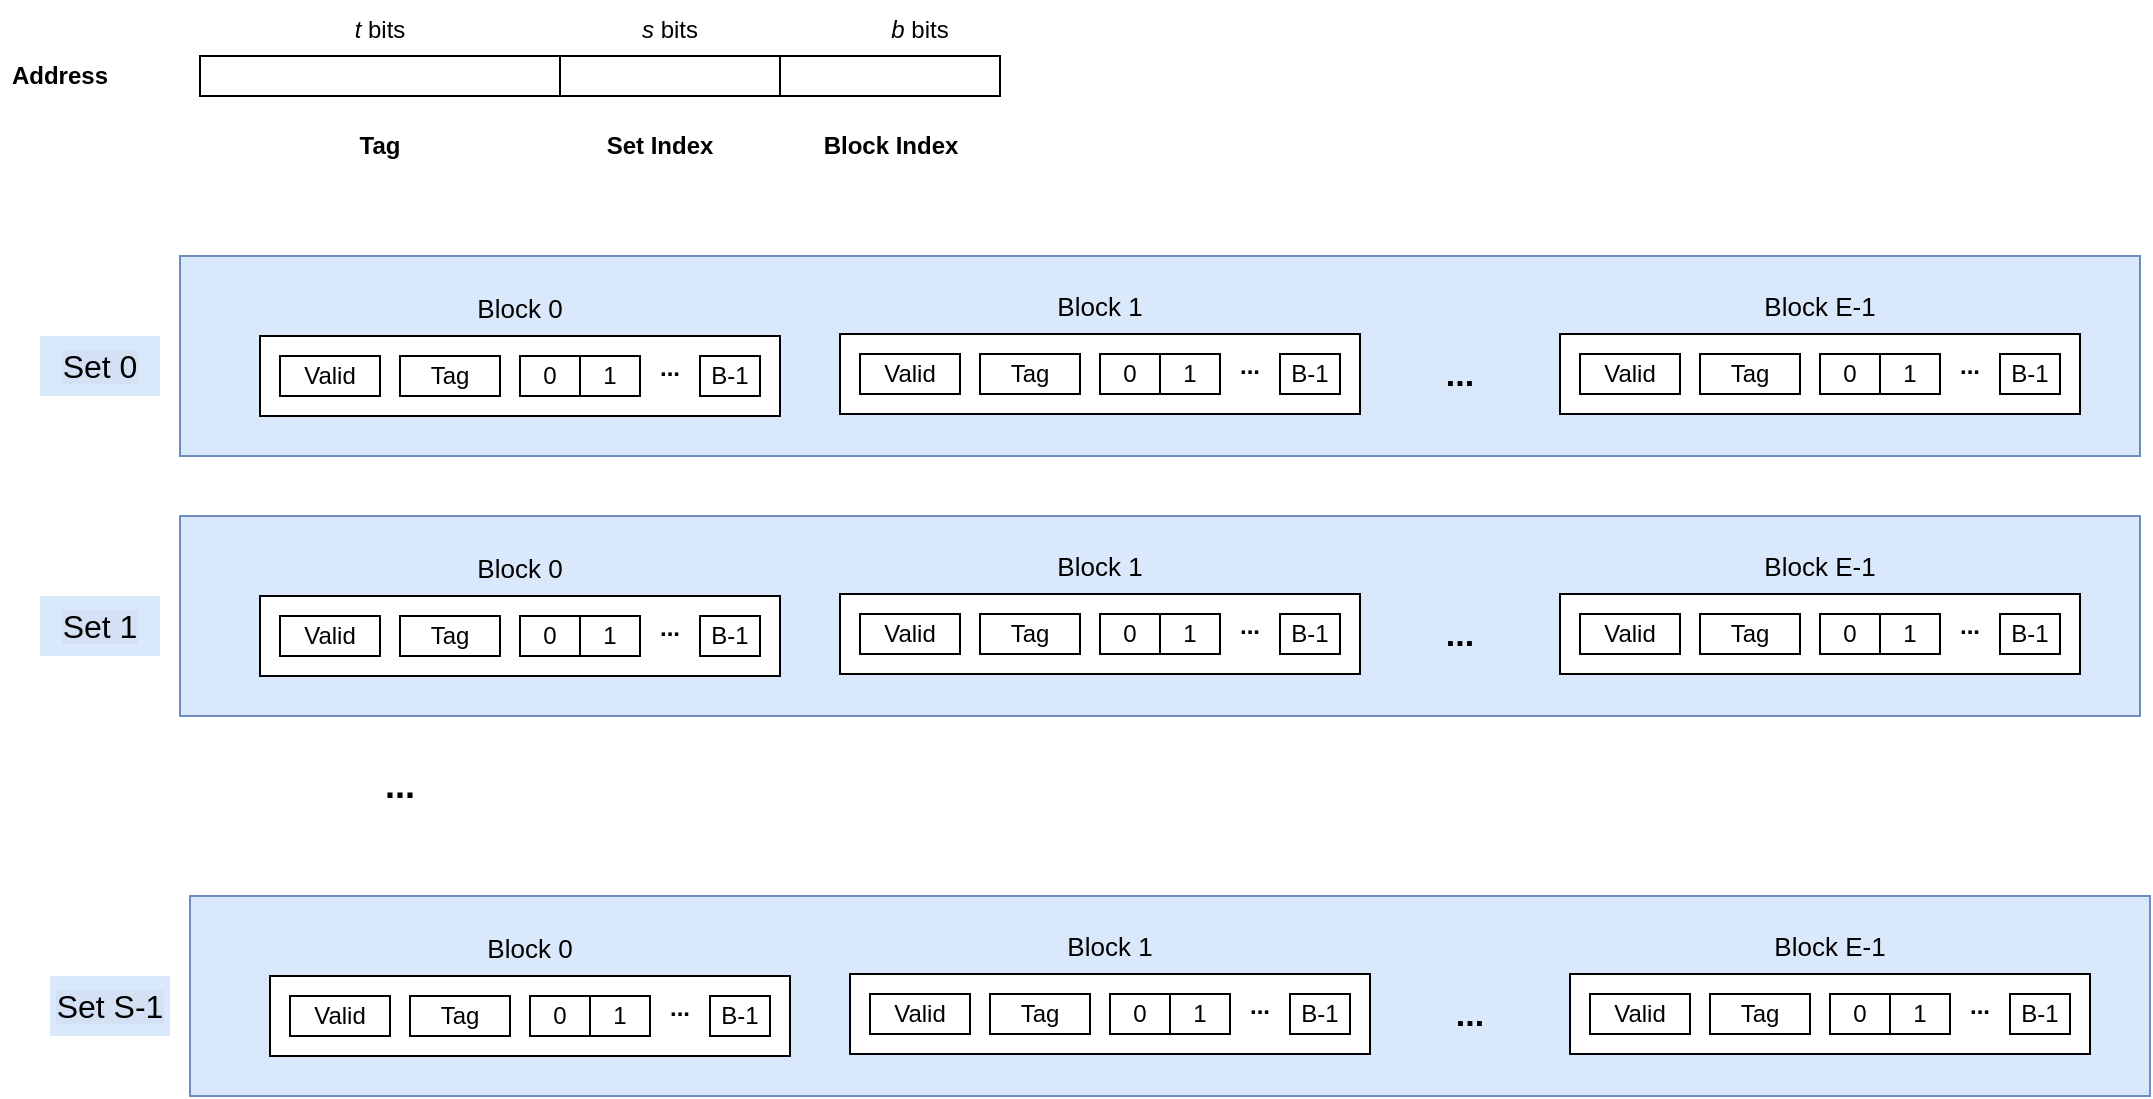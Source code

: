 <mxfile version="21.6.5" type="github">
  <diagram name="第 1 页" id="iURYr1PqEKKGJdDp2-O8">
    <mxGraphModel dx="1306" dy="868" grid="1" gridSize="10" guides="1" tooltips="1" connect="1" arrows="1" fold="1" page="1" pageScale="1" pageWidth="827" pageHeight="1169" math="0" shadow="0">
      <root>
        <mxCell id="0" />
        <mxCell id="1" parent="0" />
        <mxCell id="HPrsSv-VZIRz_j5ORL3B-9" value="" style="rounded=0;whiteSpace=wrap;html=1;fillColor=#dae8fc;strokeColor=#6c8ebf;" vertex="1" parent="1">
          <mxGeometry x="230" y="180" width="980" height="100" as="geometry" />
        </mxCell>
        <mxCell id="hPLPeUS3QsDFk2FpPuLF-1" value="" style="rounded=0;whiteSpace=wrap;html=1;" parent="1" vertex="1">
          <mxGeometry x="240" y="80" width="180" height="20" as="geometry" />
        </mxCell>
        <mxCell id="hPLPeUS3QsDFk2FpPuLF-2" value="" style="rounded=0;whiteSpace=wrap;html=1;" parent="1" vertex="1">
          <mxGeometry x="420" y="80" width="110" height="20" as="geometry" />
        </mxCell>
        <mxCell id="hPLPeUS3QsDFk2FpPuLF-3" value="" style="rounded=0;whiteSpace=wrap;html=1;" parent="1" vertex="1">
          <mxGeometry x="530" y="80" width="110" height="20" as="geometry" />
        </mxCell>
        <mxCell id="hPLPeUS3QsDFk2FpPuLF-4" value="&lt;i&gt;t&lt;/i&gt; bits" style="text;html=1;strokeColor=none;fillColor=none;align=center;verticalAlign=middle;whiteSpace=wrap;rounded=0;" parent="1" vertex="1">
          <mxGeometry x="300" y="52" width="60" height="30" as="geometry" />
        </mxCell>
        <mxCell id="hPLPeUS3QsDFk2FpPuLF-5" value="&lt;i&gt;s&lt;/i&gt; bits" style="text;html=1;strokeColor=none;fillColor=none;align=center;verticalAlign=middle;whiteSpace=wrap;rounded=0;" parent="1" vertex="1">
          <mxGeometry x="445" y="52" width="60" height="30" as="geometry" />
        </mxCell>
        <mxCell id="hPLPeUS3QsDFk2FpPuLF-6" value="&lt;i&gt;b&lt;/i&gt; bits" style="text;html=1;strokeColor=none;fillColor=none;align=center;verticalAlign=middle;whiteSpace=wrap;rounded=0;" parent="1" vertex="1">
          <mxGeometry x="570" y="52" width="60" height="30" as="geometry" />
        </mxCell>
        <mxCell id="hPLPeUS3QsDFk2FpPuLF-7" value="&lt;b&gt;Address&lt;/b&gt;" style="text;html=1;strokeColor=none;fillColor=none;align=center;verticalAlign=middle;whiteSpace=wrap;rounded=0;" parent="1" vertex="1">
          <mxGeometry x="140" y="75" width="60" height="30" as="geometry" />
        </mxCell>
        <mxCell id="HPrsSv-VZIRz_j5ORL3B-10" value="" style="group" vertex="1" connectable="0" parent="1">
          <mxGeometry x="270" y="191" width="260" height="69" as="geometry" />
        </mxCell>
        <mxCell id="HPrsSv-VZIRz_j5ORL3B-7" value="" style="rounded=0;whiteSpace=wrap;html=1;" vertex="1" parent="HPrsSv-VZIRz_j5ORL3B-10">
          <mxGeometry y="29" width="260" height="40" as="geometry" />
        </mxCell>
        <mxCell id="HPrsSv-VZIRz_j5ORL3B-1" value="Valid" style="rounded=0;whiteSpace=wrap;html=1;" vertex="1" parent="HPrsSv-VZIRz_j5ORL3B-10">
          <mxGeometry x="10" y="39" width="50" height="20" as="geometry" />
        </mxCell>
        <mxCell id="HPrsSv-VZIRz_j5ORL3B-2" value="Tag" style="rounded=0;whiteSpace=wrap;html=1;" vertex="1" parent="HPrsSv-VZIRz_j5ORL3B-10">
          <mxGeometry x="70" y="39" width="50" height="20" as="geometry" />
        </mxCell>
        <mxCell id="HPrsSv-VZIRz_j5ORL3B-3" value="0" style="rounded=0;whiteSpace=wrap;html=1;" vertex="1" parent="HPrsSv-VZIRz_j5ORL3B-10">
          <mxGeometry x="130" y="39" width="30" height="20" as="geometry" />
        </mxCell>
        <mxCell id="HPrsSv-VZIRz_j5ORL3B-4" value="B-1" style="rounded=0;whiteSpace=wrap;html=1;" vertex="1" parent="HPrsSv-VZIRz_j5ORL3B-10">
          <mxGeometry x="220" y="39" width="30" height="20" as="geometry" />
        </mxCell>
        <mxCell id="HPrsSv-VZIRz_j5ORL3B-5" value="1" style="rounded=0;whiteSpace=wrap;html=1;" vertex="1" parent="HPrsSv-VZIRz_j5ORL3B-10">
          <mxGeometry x="160" y="39" width="30" height="20" as="geometry" />
        </mxCell>
        <mxCell id="HPrsSv-VZIRz_j5ORL3B-6" value="&lt;b&gt;...&lt;/b&gt;" style="text;html=1;strokeColor=none;fillColor=none;align=center;verticalAlign=middle;whiteSpace=wrap;rounded=0;" vertex="1" parent="HPrsSv-VZIRz_j5ORL3B-10">
          <mxGeometry x="175" y="30" width="60" height="30" as="geometry" />
        </mxCell>
        <mxCell id="HPrsSv-VZIRz_j5ORL3B-8" value="&lt;font style=&quot;font-size: 13px;&quot;&gt;Block 0&lt;/font&gt;" style="text;html=1;strokeColor=none;fillColor=none;align=center;verticalAlign=middle;whiteSpace=wrap;rounded=0;" vertex="1" parent="HPrsSv-VZIRz_j5ORL3B-10">
          <mxGeometry x="100" width="60" height="30" as="geometry" />
        </mxCell>
        <mxCell id="HPrsSv-VZIRz_j5ORL3B-11" value="" style="group" vertex="1" connectable="0" parent="1">
          <mxGeometry x="560" y="190" width="260" height="69" as="geometry" />
        </mxCell>
        <mxCell id="HPrsSv-VZIRz_j5ORL3B-12" value="" style="rounded=0;whiteSpace=wrap;html=1;" vertex="1" parent="HPrsSv-VZIRz_j5ORL3B-11">
          <mxGeometry y="29" width="260" height="40" as="geometry" />
        </mxCell>
        <mxCell id="HPrsSv-VZIRz_j5ORL3B-13" value="Valid" style="rounded=0;whiteSpace=wrap;html=1;" vertex="1" parent="HPrsSv-VZIRz_j5ORL3B-11">
          <mxGeometry x="10" y="39" width="50" height="20" as="geometry" />
        </mxCell>
        <mxCell id="HPrsSv-VZIRz_j5ORL3B-14" value="Tag" style="rounded=0;whiteSpace=wrap;html=1;" vertex="1" parent="HPrsSv-VZIRz_j5ORL3B-11">
          <mxGeometry x="70" y="39" width="50" height="20" as="geometry" />
        </mxCell>
        <mxCell id="HPrsSv-VZIRz_j5ORL3B-15" value="0" style="rounded=0;whiteSpace=wrap;html=1;" vertex="1" parent="HPrsSv-VZIRz_j5ORL3B-11">
          <mxGeometry x="130" y="39" width="30" height="20" as="geometry" />
        </mxCell>
        <mxCell id="HPrsSv-VZIRz_j5ORL3B-16" value="B-1" style="rounded=0;whiteSpace=wrap;html=1;" vertex="1" parent="HPrsSv-VZIRz_j5ORL3B-11">
          <mxGeometry x="220" y="39" width="30" height="20" as="geometry" />
        </mxCell>
        <mxCell id="HPrsSv-VZIRz_j5ORL3B-17" value="1" style="rounded=0;whiteSpace=wrap;html=1;" vertex="1" parent="HPrsSv-VZIRz_j5ORL3B-11">
          <mxGeometry x="160" y="39" width="30" height="20" as="geometry" />
        </mxCell>
        <mxCell id="HPrsSv-VZIRz_j5ORL3B-18" value="&lt;b&gt;...&lt;/b&gt;" style="text;html=1;strokeColor=none;fillColor=none;align=center;verticalAlign=middle;whiteSpace=wrap;rounded=0;" vertex="1" parent="HPrsSv-VZIRz_j5ORL3B-11">
          <mxGeometry x="175" y="30" width="60" height="30" as="geometry" />
        </mxCell>
        <mxCell id="HPrsSv-VZIRz_j5ORL3B-19" value="&lt;font style=&quot;font-size: 13px;&quot;&gt;Block 1&lt;/font&gt;" style="text;html=1;strokeColor=none;fillColor=none;align=center;verticalAlign=middle;whiteSpace=wrap;rounded=0;" vertex="1" parent="HPrsSv-VZIRz_j5ORL3B-11">
          <mxGeometry x="100" width="60" height="30" as="geometry" />
        </mxCell>
        <mxCell id="HPrsSv-VZIRz_j5ORL3B-20" value="" style="group" vertex="1" connectable="0" parent="1">
          <mxGeometry x="920" y="190" width="260" height="69" as="geometry" />
        </mxCell>
        <mxCell id="HPrsSv-VZIRz_j5ORL3B-21" value="" style="rounded=0;whiteSpace=wrap;html=1;" vertex="1" parent="HPrsSv-VZIRz_j5ORL3B-20">
          <mxGeometry y="29" width="260" height="40" as="geometry" />
        </mxCell>
        <mxCell id="HPrsSv-VZIRz_j5ORL3B-22" value="Valid" style="rounded=0;whiteSpace=wrap;html=1;" vertex="1" parent="HPrsSv-VZIRz_j5ORL3B-20">
          <mxGeometry x="10" y="39" width="50" height="20" as="geometry" />
        </mxCell>
        <mxCell id="HPrsSv-VZIRz_j5ORL3B-23" value="Tag" style="rounded=0;whiteSpace=wrap;html=1;" vertex="1" parent="HPrsSv-VZIRz_j5ORL3B-20">
          <mxGeometry x="70" y="39" width="50" height="20" as="geometry" />
        </mxCell>
        <mxCell id="HPrsSv-VZIRz_j5ORL3B-24" value="0" style="rounded=0;whiteSpace=wrap;html=1;" vertex="1" parent="HPrsSv-VZIRz_j5ORL3B-20">
          <mxGeometry x="130" y="39" width="30" height="20" as="geometry" />
        </mxCell>
        <mxCell id="HPrsSv-VZIRz_j5ORL3B-25" value="B-1" style="rounded=0;whiteSpace=wrap;html=1;" vertex="1" parent="HPrsSv-VZIRz_j5ORL3B-20">
          <mxGeometry x="220" y="39" width="30" height="20" as="geometry" />
        </mxCell>
        <mxCell id="HPrsSv-VZIRz_j5ORL3B-26" value="1" style="rounded=0;whiteSpace=wrap;html=1;" vertex="1" parent="HPrsSv-VZIRz_j5ORL3B-20">
          <mxGeometry x="160" y="39" width="30" height="20" as="geometry" />
        </mxCell>
        <mxCell id="HPrsSv-VZIRz_j5ORL3B-27" value="&lt;b&gt;...&lt;/b&gt;" style="text;html=1;strokeColor=none;fillColor=none;align=center;verticalAlign=middle;whiteSpace=wrap;rounded=0;" vertex="1" parent="HPrsSv-VZIRz_j5ORL3B-20">
          <mxGeometry x="175" y="30" width="60" height="30" as="geometry" />
        </mxCell>
        <mxCell id="HPrsSv-VZIRz_j5ORL3B-28" value="&lt;font style=&quot;font-size: 13px;&quot;&gt;Block E-1&lt;/font&gt;" style="text;html=1;strokeColor=none;fillColor=none;align=center;verticalAlign=middle;whiteSpace=wrap;rounded=0;" vertex="1" parent="HPrsSv-VZIRz_j5ORL3B-20">
          <mxGeometry x="100" width="60" height="30" as="geometry" />
        </mxCell>
        <mxCell id="HPrsSv-VZIRz_j5ORL3B-29" value="&lt;b&gt;&lt;font style=&quot;font-size: 17px;&quot;&gt;...&lt;/font&gt;&lt;/b&gt;" style="text;html=1;strokeColor=none;fillColor=none;align=center;verticalAlign=middle;whiteSpace=wrap;rounded=0;" vertex="1" parent="1">
          <mxGeometry x="840" y="225" width="60" height="30" as="geometry" />
        </mxCell>
        <mxCell id="HPrsSv-VZIRz_j5ORL3B-31" value="&lt;font style=&quot;background-color: rgb(212, 225, 245); font-size: 16px;&quot;&gt;Set 0&lt;/font&gt;" style="text;html=1;strokeColor=none;fillColor=#dae8fc;align=center;verticalAlign=middle;whiteSpace=wrap;rounded=0;" vertex="1" parent="1">
          <mxGeometry x="160" y="220" width="60" height="30" as="geometry" />
        </mxCell>
        <mxCell id="HPrsSv-VZIRz_j5ORL3B-32" value="" style="rounded=0;whiteSpace=wrap;html=1;fillColor=#dae8fc;strokeColor=#6c8ebf;" vertex="1" parent="1">
          <mxGeometry x="230" y="310" width="980" height="100" as="geometry" />
        </mxCell>
        <mxCell id="HPrsSv-VZIRz_j5ORL3B-33" value="" style="group" vertex="1" connectable="0" parent="1">
          <mxGeometry x="270" y="321" width="260" height="69" as="geometry" />
        </mxCell>
        <mxCell id="HPrsSv-VZIRz_j5ORL3B-34" value="" style="rounded=0;whiteSpace=wrap;html=1;" vertex="1" parent="HPrsSv-VZIRz_j5ORL3B-33">
          <mxGeometry y="29" width="260" height="40" as="geometry" />
        </mxCell>
        <mxCell id="HPrsSv-VZIRz_j5ORL3B-35" value="Valid" style="rounded=0;whiteSpace=wrap;html=1;" vertex="1" parent="HPrsSv-VZIRz_j5ORL3B-33">
          <mxGeometry x="10" y="39" width="50" height="20" as="geometry" />
        </mxCell>
        <mxCell id="HPrsSv-VZIRz_j5ORL3B-36" value="Tag" style="rounded=0;whiteSpace=wrap;html=1;" vertex="1" parent="HPrsSv-VZIRz_j5ORL3B-33">
          <mxGeometry x="70" y="39" width="50" height="20" as="geometry" />
        </mxCell>
        <mxCell id="HPrsSv-VZIRz_j5ORL3B-37" value="0" style="rounded=0;whiteSpace=wrap;html=1;" vertex="1" parent="HPrsSv-VZIRz_j5ORL3B-33">
          <mxGeometry x="130" y="39" width="30" height="20" as="geometry" />
        </mxCell>
        <mxCell id="HPrsSv-VZIRz_j5ORL3B-38" value="B-1" style="rounded=0;whiteSpace=wrap;html=1;" vertex="1" parent="HPrsSv-VZIRz_j5ORL3B-33">
          <mxGeometry x="220" y="39" width="30" height="20" as="geometry" />
        </mxCell>
        <mxCell id="HPrsSv-VZIRz_j5ORL3B-39" value="1" style="rounded=0;whiteSpace=wrap;html=1;" vertex="1" parent="HPrsSv-VZIRz_j5ORL3B-33">
          <mxGeometry x="160" y="39" width="30" height="20" as="geometry" />
        </mxCell>
        <mxCell id="HPrsSv-VZIRz_j5ORL3B-40" value="&lt;b&gt;...&lt;/b&gt;" style="text;html=1;strokeColor=none;fillColor=none;align=center;verticalAlign=middle;whiteSpace=wrap;rounded=0;" vertex="1" parent="HPrsSv-VZIRz_j5ORL3B-33">
          <mxGeometry x="175" y="30" width="60" height="30" as="geometry" />
        </mxCell>
        <mxCell id="HPrsSv-VZIRz_j5ORL3B-41" value="&lt;font style=&quot;font-size: 13px;&quot;&gt;Block 0&lt;/font&gt;" style="text;html=1;strokeColor=none;fillColor=none;align=center;verticalAlign=middle;whiteSpace=wrap;rounded=0;" vertex="1" parent="HPrsSv-VZIRz_j5ORL3B-33">
          <mxGeometry x="100" width="60" height="30" as="geometry" />
        </mxCell>
        <mxCell id="HPrsSv-VZIRz_j5ORL3B-42" value="" style="group" vertex="1" connectable="0" parent="1">
          <mxGeometry x="560" y="320" width="260" height="69" as="geometry" />
        </mxCell>
        <mxCell id="HPrsSv-VZIRz_j5ORL3B-43" value="" style="rounded=0;whiteSpace=wrap;html=1;" vertex="1" parent="HPrsSv-VZIRz_j5ORL3B-42">
          <mxGeometry y="29" width="260" height="40" as="geometry" />
        </mxCell>
        <mxCell id="HPrsSv-VZIRz_j5ORL3B-44" value="Valid" style="rounded=0;whiteSpace=wrap;html=1;" vertex="1" parent="HPrsSv-VZIRz_j5ORL3B-42">
          <mxGeometry x="10" y="39" width="50" height="20" as="geometry" />
        </mxCell>
        <mxCell id="HPrsSv-VZIRz_j5ORL3B-45" value="Tag" style="rounded=0;whiteSpace=wrap;html=1;" vertex="1" parent="HPrsSv-VZIRz_j5ORL3B-42">
          <mxGeometry x="70" y="39" width="50" height="20" as="geometry" />
        </mxCell>
        <mxCell id="HPrsSv-VZIRz_j5ORL3B-46" value="0" style="rounded=0;whiteSpace=wrap;html=1;" vertex="1" parent="HPrsSv-VZIRz_j5ORL3B-42">
          <mxGeometry x="130" y="39" width="30" height="20" as="geometry" />
        </mxCell>
        <mxCell id="HPrsSv-VZIRz_j5ORL3B-47" value="B-1" style="rounded=0;whiteSpace=wrap;html=1;" vertex="1" parent="HPrsSv-VZIRz_j5ORL3B-42">
          <mxGeometry x="220" y="39" width="30" height="20" as="geometry" />
        </mxCell>
        <mxCell id="HPrsSv-VZIRz_j5ORL3B-48" value="1" style="rounded=0;whiteSpace=wrap;html=1;" vertex="1" parent="HPrsSv-VZIRz_j5ORL3B-42">
          <mxGeometry x="160" y="39" width="30" height="20" as="geometry" />
        </mxCell>
        <mxCell id="HPrsSv-VZIRz_j5ORL3B-49" value="&lt;b&gt;...&lt;/b&gt;" style="text;html=1;strokeColor=none;fillColor=none;align=center;verticalAlign=middle;whiteSpace=wrap;rounded=0;" vertex="1" parent="HPrsSv-VZIRz_j5ORL3B-42">
          <mxGeometry x="175" y="30" width="60" height="30" as="geometry" />
        </mxCell>
        <mxCell id="HPrsSv-VZIRz_j5ORL3B-50" value="&lt;font style=&quot;font-size: 13px;&quot;&gt;Block 1&lt;/font&gt;" style="text;html=1;strokeColor=none;fillColor=none;align=center;verticalAlign=middle;whiteSpace=wrap;rounded=0;" vertex="1" parent="HPrsSv-VZIRz_j5ORL3B-42">
          <mxGeometry x="100" width="60" height="30" as="geometry" />
        </mxCell>
        <mxCell id="HPrsSv-VZIRz_j5ORL3B-51" value="" style="group" vertex="1" connectable="0" parent="1">
          <mxGeometry x="920" y="320" width="260" height="69" as="geometry" />
        </mxCell>
        <mxCell id="HPrsSv-VZIRz_j5ORL3B-52" value="" style="rounded=0;whiteSpace=wrap;html=1;" vertex="1" parent="HPrsSv-VZIRz_j5ORL3B-51">
          <mxGeometry y="29" width="260" height="40" as="geometry" />
        </mxCell>
        <mxCell id="HPrsSv-VZIRz_j5ORL3B-53" value="Valid" style="rounded=0;whiteSpace=wrap;html=1;" vertex="1" parent="HPrsSv-VZIRz_j5ORL3B-51">
          <mxGeometry x="10" y="39" width="50" height="20" as="geometry" />
        </mxCell>
        <mxCell id="HPrsSv-VZIRz_j5ORL3B-54" value="Tag" style="rounded=0;whiteSpace=wrap;html=1;" vertex="1" parent="HPrsSv-VZIRz_j5ORL3B-51">
          <mxGeometry x="70" y="39" width="50" height="20" as="geometry" />
        </mxCell>
        <mxCell id="HPrsSv-VZIRz_j5ORL3B-55" value="0" style="rounded=0;whiteSpace=wrap;html=1;" vertex="1" parent="HPrsSv-VZIRz_j5ORL3B-51">
          <mxGeometry x="130" y="39" width="30" height="20" as="geometry" />
        </mxCell>
        <mxCell id="HPrsSv-VZIRz_j5ORL3B-56" value="B-1" style="rounded=0;whiteSpace=wrap;html=1;" vertex="1" parent="HPrsSv-VZIRz_j5ORL3B-51">
          <mxGeometry x="220" y="39" width="30" height="20" as="geometry" />
        </mxCell>
        <mxCell id="HPrsSv-VZIRz_j5ORL3B-57" value="1" style="rounded=0;whiteSpace=wrap;html=1;" vertex="1" parent="HPrsSv-VZIRz_j5ORL3B-51">
          <mxGeometry x="160" y="39" width="30" height="20" as="geometry" />
        </mxCell>
        <mxCell id="HPrsSv-VZIRz_j5ORL3B-58" value="&lt;b&gt;...&lt;/b&gt;" style="text;html=1;strokeColor=none;fillColor=none;align=center;verticalAlign=middle;whiteSpace=wrap;rounded=0;" vertex="1" parent="HPrsSv-VZIRz_j5ORL3B-51">
          <mxGeometry x="175" y="30" width="60" height="30" as="geometry" />
        </mxCell>
        <mxCell id="HPrsSv-VZIRz_j5ORL3B-59" value="&lt;font style=&quot;font-size: 13px;&quot;&gt;Block E-1&lt;/font&gt;" style="text;html=1;strokeColor=none;fillColor=none;align=center;verticalAlign=middle;whiteSpace=wrap;rounded=0;" vertex="1" parent="HPrsSv-VZIRz_j5ORL3B-51">
          <mxGeometry x="100" width="60" height="30" as="geometry" />
        </mxCell>
        <mxCell id="HPrsSv-VZIRz_j5ORL3B-60" value="&lt;b&gt;&lt;font style=&quot;font-size: 17px;&quot;&gt;...&lt;/font&gt;&lt;/b&gt;" style="text;html=1;strokeColor=none;fillColor=none;align=center;verticalAlign=middle;whiteSpace=wrap;rounded=0;" vertex="1" parent="1">
          <mxGeometry x="840" y="355" width="60" height="30" as="geometry" />
        </mxCell>
        <mxCell id="HPrsSv-VZIRz_j5ORL3B-61" value="&lt;font style=&quot;background-color: rgb(212, 225, 245); font-size: 16px;&quot;&gt;Set 1&lt;/font&gt;" style="text;html=1;strokeColor=none;fillColor=#dae8fc;align=center;verticalAlign=middle;whiteSpace=wrap;rounded=0;" vertex="1" parent="1">
          <mxGeometry x="160" y="350" width="60" height="30" as="geometry" />
        </mxCell>
        <mxCell id="HPrsSv-VZIRz_j5ORL3B-62" value="&lt;b&gt;&lt;font style=&quot;font-size: 18px;&quot;&gt;...&lt;/font&gt;&lt;/b&gt;" style="text;html=1;strokeColor=none;fillColor=none;align=center;verticalAlign=middle;whiteSpace=wrap;rounded=0;" vertex="1" parent="1">
          <mxGeometry x="310" y="430" width="60" height="30" as="geometry" />
        </mxCell>
        <mxCell id="HPrsSv-VZIRz_j5ORL3B-63" value="&lt;b&gt;Tag&lt;/b&gt;" style="text;html=1;strokeColor=none;fillColor=none;align=center;verticalAlign=middle;whiteSpace=wrap;rounded=0;" vertex="1" parent="1">
          <mxGeometry x="300" y="110" width="60" height="30" as="geometry" />
        </mxCell>
        <mxCell id="HPrsSv-VZIRz_j5ORL3B-64" value="&lt;b&gt;Set Index&lt;/b&gt;" style="text;html=1;strokeColor=none;fillColor=none;align=center;verticalAlign=middle;whiteSpace=wrap;rounded=0;" vertex="1" parent="1">
          <mxGeometry x="440" y="110" width="60" height="30" as="geometry" />
        </mxCell>
        <mxCell id="HPrsSv-VZIRz_j5ORL3B-65" value="&lt;b&gt;Block Index&lt;/b&gt;" style="text;html=1;strokeColor=none;fillColor=none;align=center;verticalAlign=middle;whiteSpace=wrap;rounded=0;" vertex="1" parent="1">
          <mxGeometry x="547.5" y="110" width="75" height="30" as="geometry" />
        </mxCell>
        <mxCell id="HPrsSv-VZIRz_j5ORL3B-66" value="" style="rounded=0;whiteSpace=wrap;html=1;fillColor=#dae8fc;strokeColor=#6c8ebf;" vertex="1" parent="1">
          <mxGeometry x="235" y="500" width="980" height="100" as="geometry" />
        </mxCell>
        <mxCell id="HPrsSv-VZIRz_j5ORL3B-67" value="" style="group" vertex="1" connectable="0" parent="1">
          <mxGeometry x="275" y="511" width="260" height="69" as="geometry" />
        </mxCell>
        <mxCell id="HPrsSv-VZIRz_j5ORL3B-68" value="" style="rounded=0;whiteSpace=wrap;html=1;" vertex="1" parent="HPrsSv-VZIRz_j5ORL3B-67">
          <mxGeometry y="29" width="260" height="40" as="geometry" />
        </mxCell>
        <mxCell id="HPrsSv-VZIRz_j5ORL3B-69" value="Valid" style="rounded=0;whiteSpace=wrap;html=1;" vertex="1" parent="HPrsSv-VZIRz_j5ORL3B-67">
          <mxGeometry x="10" y="39" width="50" height="20" as="geometry" />
        </mxCell>
        <mxCell id="HPrsSv-VZIRz_j5ORL3B-70" value="Tag" style="rounded=0;whiteSpace=wrap;html=1;" vertex="1" parent="HPrsSv-VZIRz_j5ORL3B-67">
          <mxGeometry x="70" y="39" width="50" height="20" as="geometry" />
        </mxCell>
        <mxCell id="HPrsSv-VZIRz_j5ORL3B-71" value="0" style="rounded=0;whiteSpace=wrap;html=1;" vertex="1" parent="HPrsSv-VZIRz_j5ORL3B-67">
          <mxGeometry x="130" y="39" width="30" height="20" as="geometry" />
        </mxCell>
        <mxCell id="HPrsSv-VZIRz_j5ORL3B-72" value="B-1" style="rounded=0;whiteSpace=wrap;html=1;" vertex="1" parent="HPrsSv-VZIRz_j5ORL3B-67">
          <mxGeometry x="220" y="39" width="30" height="20" as="geometry" />
        </mxCell>
        <mxCell id="HPrsSv-VZIRz_j5ORL3B-73" value="1" style="rounded=0;whiteSpace=wrap;html=1;" vertex="1" parent="HPrsSv-VZIRz_j5ORL3B-67">
          <mxGeometry x="160" y="39" width="30" height="20" as="geometry" />
        </mxCell>
        <mxCell id="HPrsSv-VZIRz_j5ORL3B-74" value="&lt;b&gt;...&lt;/b&gt;" style="text;html=1;strokeColor=none;fillColor=none;align=center;verticalAlign=middle;whiteSpace=wrap;rounded=0;" vertex="1" parent="HPrsSv-VZIRz_j5ORL3B-67">
          <mxGeometry x="175" y="30" width="60" height="30" as="geometry" />
        </mxCell>
        <mxCell id="HPrsSv-VZIRz_j5ORL3B-75" value="&lt;font style=&quot;font-size: 13px;&quot;&gt;Block 0&lt;/font&gt;" style="text;html=1;strokeColor=none;fillColor=none;align=center;verticalAlign=middle;whiteSpace=wrap;rounded=0;" vertex="1" parent="HPrsSv-VZIRz_j5ORL3B-67">
          <mxGeometry x="100" width="60" height="30" as="geometry" />
        </mxCell>
        <mxCell id="HPrsSv-VZIRz_j5ORL3B-76" value="" style="group" vertex="1" connectable="0" parent="1">
          <mxGeometry x="565" y="510" width="260" height="69" as="geometry" />
        </mxCell>
        <mxCell id="HPrsSv-VZIRz_j5ORL3B-77" value="" style="rounded=0;whiteSpace=wrap;html=1;" vertex="1" parent="HPrsSv-VZIRz_j5ORL3B-76">
          <mxGeometry y="29" width="260" height="40" as="geometry" />
        </mxCell>
        <mxCell id="HPrsSv-VZIRz_j5ORL3B-78" value="Valid" style="rounded=0;whiteSpace=wrap;html=1;" vertex="1" parent="HPrsSv-VZIRz_j5ORL3B-76">
          <mxGeometry x="10" y="39" width="50" height="20" as="geometry" />
        </mxCell>
        <mxCell id="HPrsSv-VZIRz_j5ORL3B-79" value="Tag" style="rounded=0;whiteSpace=wrap;html=1;" vertex="1" parent="HPrsSv-VZIRz_j5ORL3B-76">
          <mxGeometry x="70" y="39" width="50" height="20" as="geometry" />
        </mxCell>
        <mxCell id="HPrsSv-VZIRz_j5ORL3B-80" value="0" style="rounded=0;whiteSpace=wrap;html=1;" vertex="1" parent="HPrsSv-VZIRz_j5ORL3B-76">
          <mxGeometry x="130" y="39" width="30" height="20" as="geometry" />
        </mxCell>
        <mxCell id="HPrsSv-VZIRz_j5ORL3B-81" value="B-1" style="rounded=0;whiteSpace=wrap;html=1;" vertex="1" parent="HPrsSv-VZIRz_j5ORL3B-76">
          <mxGeometry x="220" y="39" width="30" height="20" as="geometry" />
        </mxCell>
        <mxCell id="HPrsSv-VZIRz_j5ORL3B-82" value="1" style="rounded=0;whiteSpace=wrap;html=1;" vertex="1" parent="HPrsSv-VZIRz_j5ORL3B-76">
          <mxGeometry x="160" y="39" width="30" height="20" as="geometry" />
        </mxCell>
        <mxCell id="HPrsSv-VZIRz_j5ORL3B-83" value="&lt;b&gt;...&lt;/b&gt;" style="text;html=1;strokeColor=none;fillColor=none;align=center;verticalAlign=middle;whiteSpace=wrap;rounded=0;" vertex="1" parent="HPrsSv-VZIRz_j5ORL3B-76">
          <mxGeometry x="175" y="30" width="60" height="30" as="geometry" />
        </mxCell>
        <mxCell id="HPrsSv-VZIRz_j5ORL3B-84" value="&lt;font style=&quot;font-size: 13px;&quot;&gt;Block 1&lt;/font&gt;" style="text;html=1;strokeColor=none;fillColor=none;align=center;verticalAlign=middle;whiteSpace=wrap;rounded=0;" vertex="1" parent="HPrsSv-VZIRz_j5ORL3B-76">
          <mxGeometry x="100" width="60" height="30" as="geometry" />
        </mxCell>
        <mxCell id="HPrsSv-VZIRz_j5ORL3B-85" value="" style="group" vertex="1" connectable="0" parent="1">
          <mxGeometry x="925" y="510" width="260" height="69" as="geometry" />
        </mxCell>
        <mxCell id="HPrsSv-VZIRz_j5ORL3B-86" value="" style="rounded=0;whiteSpace=wrap;html=1;" vertex="1" parent="HPrsSv-VZIRz_j5ORL3B-85">
          <mxGeometry y="29" width="260" height="40" as="geometry" />
        </mxCell>
        <mxCell id="HPrsSv-VZIRz_j5ORL3B-87" value="Valid" style="rounded=0;whiteSpace=wrap;html=1;" vertex="1" parent="HPrsSv-VZIRz_j5ORL3B-85">
          <mxGeometry x="10" y="39" width="50" height="20" as="geometry" />
        </mxCell>
        <mxCell id="HPrsSv-VZIRz_j5ORL3B-88" value="Tag" style="rounded=0;whiteSpace=wrap;html=1;" vertex="1" parent="HPrsSv-VZIRz_j5ORL3B-85">
          <mxGeometry x="70" y="39" width="50" height="20" as="geometry" />
        </mxCell>
        <mxCell id="HPrsSv-VZIRz_j5ORL3B-89" value="0" style="rounded=0;whiteSpace=wrap;html=1;" vertex="1" parent="HPrsSv-VZIRz_j5ORL3B-85">
          <mxGeometry x="130" y="39" width="30" height="20" as="geometry" />
        </mxCell>
        <mxCell id="HPrsSv-VZIRz_j5ORL3B-90" value="B-1" style="rounded=0;whiteSpace=wrap;html=1;" vertex="1" parent="HPrsSv-VZIRz_j5ORL3B-85">
          <mxGeometry x="220" y="39" width="30" height="20" as="geometry" />
        </mxCell>
        <mxCell id="HPrsSv-VZIRz_j5ORL3B-91" value="1" style="rounded=0;whiteSpace=wrap;html=1;" vertex="1" parent="HPrsSv-VZIRz_j5ORL3B-85">
          <mxGeometry x="160" y="39" width="30" height="20" as="geometry" />
        </mxCell>
        <mxCell id="HPrsSv-VZIRz_j5ORL3B-92" value="&lt;b&gt;...&lt;/b&gt;" style="text;html=1;strokeColor=none;fillColor=none;align=center;verticalAlign=middle;whiteSpace=wrap;rounded=0;" vertex="1" parent="HPrsSv-VZIRz_j5ORL3B-85">
          <mxGeometry x="175" y="30" width="60" height="30" as="geometry" />
        </mxCell>
        <mxCell id="HPrsSv-VZIRz_j5ORL3B-93" value="&lt;font style=&quot;font-size: 13px;&quot;&gt;Block E-1&lt;/font&gt;" style="text;html=1;strokeColor=none;fillColor=none;align=center;verticalAlign=middle;whiteSpace=wrap;rounded=0;" vertex="1" parent="HPrsSv-VZIRz_j5ORL3B-85">
          <mxGeometry x="100" width="60" height="30" as="geometry" />
        </mxCell>
        <mxCell id="HPrsSv-VZIRz_j5ORL3B-94" value="&lt;b&gt;&lt;font style=&quot;font-size: 17px;&quot;&gt;...&lt;/font&gt;&lt;/b&gt;" style="text;html=1;strokeColor=none;fillColor=none;align=center;verticalAlign=middle;whiteSpace=wrap;rounded=0;" vertex="1" parent="1">
          <mxGeometry x="845" y="545" width="60" height="30" as="geometry" />
        </mxCell>
        <mxCell id="HPrsSv-VZIRz_j5ORL3B-95" value="&lt;font style=&quot;background-color: rgb(212, 225, 245); font-size: 16px;&quot;&gt;Set S-1&lt;/font&gt;" style="text;html=1;strokeColor=none;fillColor=#dae8fc;align=center;verticalAlign=middle;whiteSpace=wrap;rounded=0;" vertex="1" parent="1">
          <mxGeometry x="165" y="540" width="60" height="30" as="geometry" />
        </mxCell>
      </root>
    </mxGraphModel>
  </diagram>
</mxfile>
